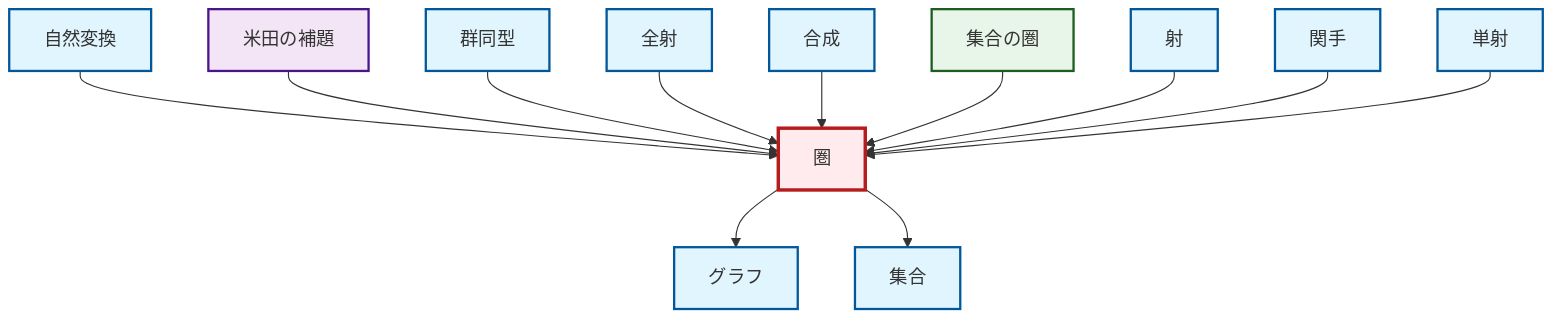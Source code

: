 graph TD
    classDef definition fill:#e1f5fe,stroke:#01579b,stroke-width:2px
    classDef theorem fill:#f3e5f5,stroke:#4a148c,stroke-width:2px
    classDef axiom fill:#fff3e0,stroke:#e65100,stroke-width:2px
    classDef example fill:#e8f5e9,stroke:#1b5e20,stroke-width:2px
    classDef current fill:#ffebee,stroke:#b71c1c,stroke-width:3px
    def-set["集合"]:::definition
    def-graph["グラフ"]:::definition
    def-natural-transformation["自然変換"]:::definition
    def-composition["合成"]:::definition
    def-morphism["射"]:::definition
    ex-set-category["集合の圏"]:::example
    def-epimorphism["全射"]:::definition
    def-monomorphism["単射"]:::definition
    def-category["圏"]:::definition
    def-isomorphism["群同型"]:::definition
    thm-yoneda["米田の補題"]:::theorem
    def-functor["関手"]:::definition
    def-natural-transformation --> def-category
    thm-yoneda --> def-category
    def-isomorphism --> def-category
    def-epimorphism --> def-category
    def-composition --> def-category
    def-category --> def-graph
    ex-set-category --> def-category
    def-morphism --> def-category
    def-functor --> def-category
    def-monomorphism --> def-category
    def-category --> def-set
    class def-category current